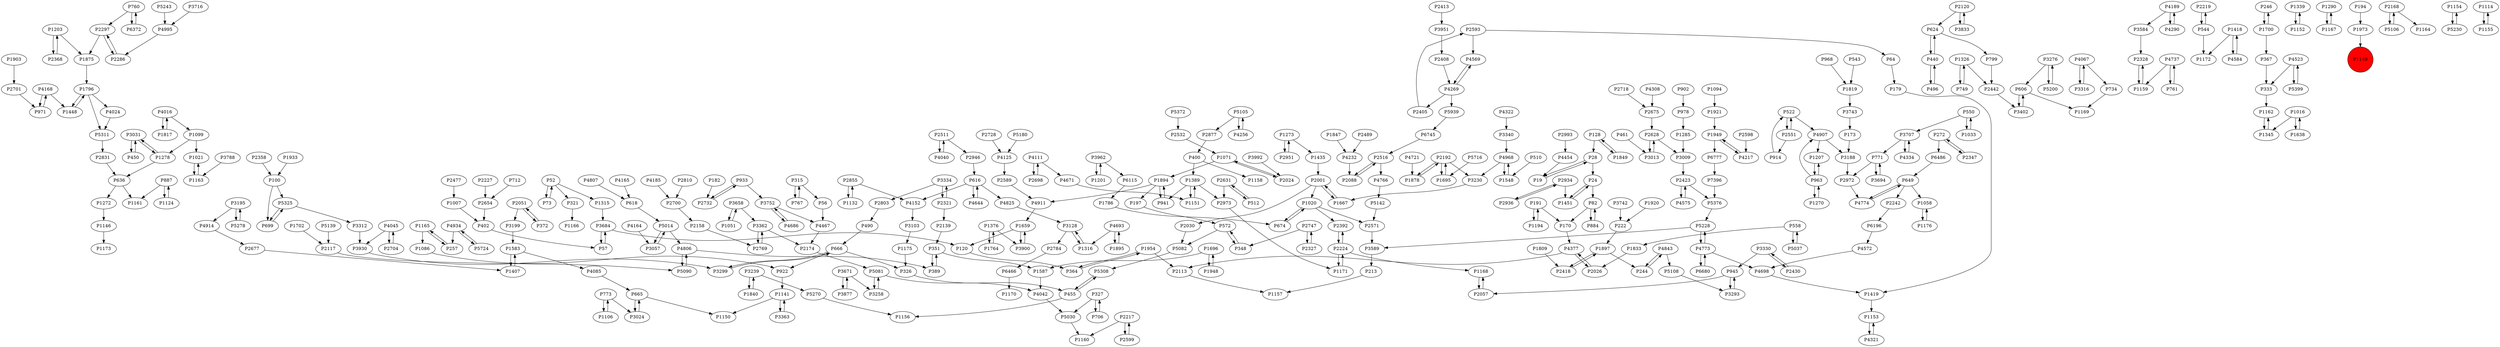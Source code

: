 digraph {
	P3031 -> P1278
	P6196 -> P4572
	P4067 -> P734
	P1921 -> P1949
	P2442 -> P3402
	P5308 -> P455
	P3188 -> P2972
	P1315 -> P3684
	P2328 -> P1159
	P2219 -> P544
	P5325 -> P699
	P2358 -> P100
	P5142 -> P2571
	P6680 -> P4773
	P666 -> P3299
	P1203 -> P2368
	P3992 -> P2024
	P1165 -> P257
	P1840 -> P3239
	P666 -> P326
	P1819 -> P3743
	P3707 -> P771
	P4575 -> P2423
	P3195 -> P5278
	P2327 -> P2747
	P3195 -> P4914
	P1007 -> P402
	P1895 -> P4693
	P4168 -> P971
	P616 -> P4644
	P1376 -> P1764
	P2088 -> P2516
	P3684 -> P57
	P665 -> P1150
	P618 -> P5014
	P246 -> P1700
	P2192 -> P3230
	P1146 -> P1173
	P1638 -> P1016
	P2973 -> P1171
	P6372 -> P760
	P2297 -> P1875
	P4773 -> P4698
	P2700 -> P2158
	P1949 -> P4217
	P4825 -> P3128
	P3658 -> P3362
	P4807 -> P618
	P3716 -> P4995
	P1954 -> P364
	P773 -> P1106
	P191 -> P170
	P4377 -> P2113
	P3258 -> P5081
	P364 -> P1954
	P5376 -> P5228
	P2477 -> P1007
	P3362 -> P2769
	P2057 -> P1168
	P4232 -> P2088
	P1894 -> P197
	P52 -> P321
	P6777 -> P7396
	P4968 -> P3230
	P799 -> P2442
	P558 -> P5037
	P3024 -> P665
	P5325 -> P3312
	P128 -> P28
	P455 -> P5308
	P2993 -> P4454
	P572 -> P5082
	P1389 -> P1151
	P2227 -> P2654
	P2728 -> P4125
	P2934 -> P2936
	P4189 -> P3584
	P1878 -> P2192
	P1894 -> P941
	P6745 -> P2516
	P1278 -> P636
	P5399 -> P4523
	P1897 -> P2418
	P3199 -> P1583
	P1339 -> P1152
	P712 -> P2654
	P440 -> P496
	P3276 -> P5200
	P4125 -> P2589
	P490 -> P666
	P2423 -> P5376
	P971 -> P4168
	P2423 -> P4575
	P1153 -> P4321
	P4217 -> P1949
	P3951 -> P2408
	P1897 -> P244
	P4737 -> P761
	P128 -> P1849
	P4290 -> P4189
	P636 -> P1272
	P666 -> P922
	P2120 -> P624
	P5270 -> P1156
	P3589 -> P213
	P4256 -> P5105
	P1020 -> P674
	P914 -> P522
	P2516 -> P4766
	P179 -> P1419
	P1273 -> P1435
	P4773 -> P6680
	P2631 -> P2973
	P665 -> P3024
	P2511 -> P4040
	P1099 -> P1278
	P5037 -> P558
	P461 -> P3013
	P2217 -> P2599
	P5716 -> P1695
	P1290 -> P1167
	P2026 -> P4377
	P3752 -> P4686
	P5311 -> P2831
	P773 -> P3024
	P2934 -> P1451
	P326 -> P455
	P2224 -> P1171
	P1278 -> P3031
	P321 -> P1166
	P367 -> P333
	P194 -> P1973
	P496 -> P440
	P4698 -> P1419
	P649 -> P2242
	P4693 -> P1316
	P257 -> P1165
	P3013 -> P2628
	P1058 -> P1176
	P4644 -> P616
	P2224 -> P2392
	P191 -> P1194
	P1700 -> P246
	P1548 -> P4968
	P4045 -> P3930
	P2631 -> P512
	P4934 -> P257
	P52 -> P73
	P4523 -> P333
	P1316 -> P3128
	P3684 -> P120
	P3312 -> P3930
	P4766 -> P5142
	P4995 -> P2286
	P2001 -> P1020
	P389 -> P351
	P3103 -> P1175
	P550 -> P3707
	P767 -> P315
	P2139 -> P351
	P1051 -> P3658
	P4189 -> P4290
	P4168 -> P1448
	P884 -> P82
	P1659 -> P3900
	P82 -> P884
	P1419 -> P1153
	P3962 -> P1201
	P3788 -> P1163
	P327 -> P706
	P1875 -> P1796
	P327 -> P5030
	P1933 -> P100
	P5372 -> P2532
	P2551 -> P522
	P1849 -> P128
	P4165 -> P618
	P1132 -> P2855
	P734 -> P1169
	P649 -> P1058
	P1162 -> P1345
	P4843 -> P244
	P1418 -> P4584
	P1696 -> P1948
	P2174 -> P5081
	P4024 -> P5311
	P244 -> P4843
	P4693 -> P1895
	P2593 -> P64
	P2599 -> P2217
	P1141 -> P1150
	P3658 -> P1051
	P4164 -> P3057
	P2946 -> P616
	P902 -> P978
	P4377 -> P2026
	P2855 -> P4152
	P2408 -> P4269
	P760 -> P2297
	P1435 -> P2001
	P4584 -> P1418
	P649 -> P4774
	P213 -> P1157
	P1903 -> P2701
	P1326 -> P2442
	P1167 -> P1290
	P522 -> P4907
	P2192 -> P1878
	P771 -> P2972
	P1272 -> P1146
	P5228 -> P4773
	P4269 -> P5939
	P2120 -> P3833
	P1817 -> P4016
	P5243 -> P4995
	P1171 -> P2224
	P2571 -> P3589
	P333 -> P1162
	P5228 -> P3589
	P1847 -> P4232
	P1168 -> P2057
	P2030 -> P5082
	P1141 -> P3363
	P2413 -> P3951
	P3330 -> P2430
	P1659 -> P120
	P3293 -> P945
	P1165 -> P1086
	P440 -> P624
	P1094 -> P1921
	P1106 -> P773
	P636 -> P1161
	P315 -> P56
	P2936 -> P2934
	P5105 -> P2877
	P887 -> P1161
	P2701 -> P971
	P963 -> P4907
	P5105 -> P4256
	P616 -> P4152
	P2113 -> P1157
	P57 -> P3684
	P2593 -> P4569
	P5081 -> P4042
	P4185 -> P2700
	P771 -> P3694
	P82 -> P170
	P624 -> P440
	P2168 -> P5106
	P2747 -> P2327
	P1796 -> P1448
	P2747 -> P348
	P5724 -> P4934
	P4269 -> P4569
	P3334 -> P2321
	P1587 -> P4042
	P6486 -> P649
	P1920 -> P222
	P2589 -> P4911
	P1203 -> P1875
	P348 -> P572
	P4016 -> P1099
	P1207 -> P963
	P100 -> P699
	P2532 -> P1071
	P512 -> P2631
	P4067 -> P3316
	P2489 -> P4232
	P572 -> P348
	P550 -> P1033
	P761 -> P4737
	P1954 -> P2113
	P922 -> P1141
	P1086 -> P922
	P2051 -> P3199
	P4322 -> P3340
	P2718 -> P2675
	P3833 -> P2120
	P1099 -> P1021
	P351 -> P1587
	P4686 -> P3752
	P4040 -> P2511
	P3031 -> P450
	P543 -> P1819
	P3340 -> P4968
	P4934 -> P5724
	P1583 -> P1407
	P2001 -> P2030
	P2704 -> P4045
	P1154 -> P5230
	P963 -> P1207
	P1700 -> P367
	P5108 -> P3293
	P2511 -> P2946
	P4774 -> P649
	P1020 -> P2571
	P197 -> P572
	P4454 -> P19
	P2810 -> P2700
	P1894 -> P4911
	P400 -> P1389
	P1020 -> P2392
	P510 -> P1548
	P3362 -> P2174
	P2598 -> P4217
	P4737 -> P1159
	P5230 -> P1154
	P4334 -> P3707
	P3334 -> P2803
	P5030 -> P1160
	P1667 -> P2001
	P2168 -> P1164
	P5939 -> P6745
	P3877 -> P3671
	P2551 -> P914
	P2516 -> P2088
	P28 -> P24
	P3230 -> P1667
	P100 -> P5325
	P4911 -> P1659
	P1949 -> P6777
	P1326 -> P749
	P52 -> P1315
	P706 -> P327
	P1973 -> P1149
	P1159 -> P2328
	P933 -> P2732
	P1407 -> P1583
	P2628 -> P3013
	P2368 -> P1203
	P1764 -> P1376
	P2831 -> P636
	P455 -> P1156
	P3128 -> P1316
	P522 -> P2551
	P1451 -> P24
	P3752 -> P4467
	P6466 -> P1170
	P2392 -> P2224
	P1176 -> P1058
	P28 -> P19
	P402 -> P57
	P4111 -> P2698
	P945 -> P2057
	P1695 -> P2192
	P4045 -> P2704
	P6115 -> P1786
	P4016 -> P1817
	P1809 -> P2418
	P3671 -> P3258
	P2951 -> P1273
	P674 -> P1020
	P2192 -> P1695
	P616 -> P4825
	P2698 -> P4111
	P7396 -> P5376
	P315 -> P767
	P5082 -> P5308
	P3363 -> P1141
	P2769 -> P3362
	P3743 -> P173
	P978 -> P1285
	P4773 -> P5228
	P1016 -> P1345
	P272 -> P6486
	P4914 -> P2677
	P4806 -> P389
	P2405 -> P2593
	P1114 -> P1155
	P2158 -> P2769
	P2024 -> P1071
	P1033 -> P550
	P173 -> P3188
	P5200 -> P3276
	P3707 -> P4334
	P1152 -> P1339
	P5014 -> P4806
	P3962 -> P6115
	P1201 -> P3962
	P1583 -> P4085
	P1071 -> P1894
	P2286 -> P2297
	P2877 -> P400
	P2803 -> P490
	P544 -> P2219
	P3742 -> P222
	P760 -> P6372
	P4907 -> P1207
	P5081 -> P3258
	P372 -> P2051
	P945 -> P3293
	P1194 -> P191
	P2001 -> P1667
	P3694 -> P771
	P2677 -> P1407
	P3057 -> P5014
	P19 -> P28
	P2972 -> P4774
	P1285 -> P3009
	P1016 -> P1638
	P3299 -> P666
	P3330 -> P945
	P170 -> P4377
	P5106 -> P2168
	P222 -> P1897
	P3402 -> P606
	P4907 -> P3188
	P2855 -> P1132
	P24 -> P1451
	P3239 -> P5270
	P1448 -> P1796
	P2242 -> P6196
	P2117 -> P5090
	P5014 -> P3057
	P4269 -> P2405
	P963 -> P1270
	P4721 -> P1878
	P1163 -> P1021
	P5180 -> P4125
	P1270 -> P963
	P4671 -> P1151
	P749 -> P1326
	P1345 -> P1162
	P1124 -> P887
	P2430 -> P3330
	P2732 -> P933
	P1833 -> P2026
	P4806 -> P5090
	P400 -> P1158
	P3900 -> P1659
	P2051 -> P372
	P1796 -> P5311
	P3584 -> P2328
	P1151 -> P1389
	P1948 -> P1696
	P5090 -> P4806
	P73 -> P52
	P1071 -> P2024
	P2784 -> P6466
	P887 -> P1124
	P3128 -> P2784
	P3009 -> P2423
	P1786 -> P674
	P699 -> P5325
	P3276 -> P606
	P4569 -> P4269
	P968 -> P1819
	P2418 -> P1897
	P2321 -> P3334
	P120 -> P364
	P272 -> P2347
	P4042 -> P5030
	P64 -> P179
	P1273 -> P2951
	P3930 -> P3299
	P4111 -> P4671
	P1155 -> P1114
	P2347 -> P272
	P606 -> P1169
	P182 -> P2732
	P450 -> P3031
	P4572 -> P4698
	P4321 -> P1153
	P1021 -> P1163
	P1702 -> P2117
	P558 -> P1833
	P24 -> P82
	P1696 -> P1587
	P4843 -> P5108
	P1418 -> P1172
	P2217 -> P1160
	P2654 -> P402
	P4152 -> P3103
	P56 -> P4467
	P1175 -> P326
	P2224 -> P1168
	P4523 -> P5399
	P3671 -> P3877
	P606 -> P3402
	P4968 -> P1548
	P1389 -> P941
	P624 -> P799
	P933 -> P3752
	P1389 -> P2973
	P2675 -> P2628
	P3239 -> P1840
	P5278 -> P3195
	P351 -> P389
	P5139 -> P2117
	P1376 -> P3900
	P4085 -> P665
	P3316 -> P4067
	P544 -> P1172
	P941 -> P1894
	P1796 -> P4024
	P2628 -> P3009
	P4308 -> P2675
	P4467 -> P2174
	P2321 -> P2139
	P2297 -> P2286
	P1149 [shape=circle]
	P1149 [style=filled]
	P1149 [fillcolor=red]
}